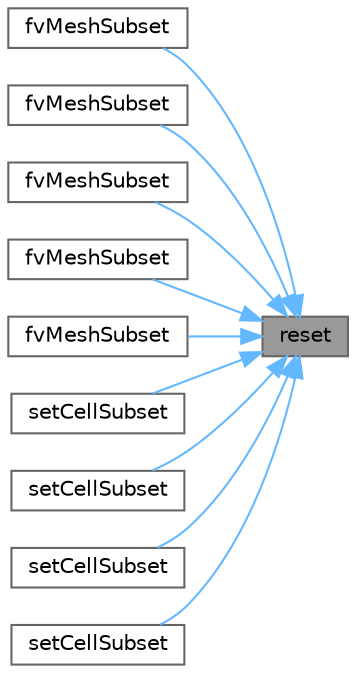 digraph "reset"
{
 // LATEX_PDF_SIZE
  bgcolor="transparent";
  edge [fontname=Helvetica,fontsize=10,labelfontname=Helvetica,labelfontsize=10];
  node [fontname=Helvetica,fontsize=10,shape=box,height=0.2,width=0.4];
  rankdir="RL";
  Node1 [id="Node000001",label="reset",height=0.2,width=0.4,color="gray40", fillcolor="grey60", style="filled", fontcolor="black",tooltip=" "];
  Node1 -> Node2 [id="edge1_Node000001_Node000002",dir="back",color="steelblue1",style="solid",tooltip=" "];
  Node2 [id="Node000002",label="fvMeshSubset",height=0.2,width=0.4,color="grey40", fillcolor="white", style="filled",URL="$classFoam_1_1fvMeshSubset.html#a46709381030d469c50d2517e84b8c829",tooltip=" "];
  Node1 -> Node3 [id="edge2_Node000001_Node000003",dir="back",color="steelblue1",style="solid",tooltip=" "];
  Node3 [id="Node000003",label="fvMeshSubset",height=0.2,width=0.4,color="grey40", fillcolor="white", style="filled",URL="$classFoam_1_1fvMeshSubset.html#a3c7189a3b799b1b87e3d7d84a01d2650",tooltip=" "];
  Node1 -> Node4 [id="edge3_Node000001_Node000004",dir="back",color="steelblue1",style="solid",tooltip=" "];
  Node4 [id="Node000004",label="fvMeshSubset",height=0.2,width=0.4,color="grey40", fillcolor="white", style="filled",URL="$classFoam_1_1fvMeshSubset.html#a13481268c54fc7bfa0538e92ec8a450e",tooltip=" "];
  Node1 -> Node5 [id="edge4_Node000001_Node000005",dir="back",color="steelblue1",style="solid",tooltip=" "];
  Node5 [id="Node000005",label="fvMeshSubset",height=0.2,width=0.4,color="grey40", fillcolor="white", style="filled",URL="$classFoam_1_1fvMeshSubset.html#a396d8f5d30df38eb0def95f1fe996704",tooltip=" "];
  Node1 -> Node6 [id="edge5_Node000001_Node000006",dir="back",color="steelblue1",style="solid",tooltip=" "];
  Node6 [id="Node000006",label="fvMeshSubset",height=0.2,width=0.4,color="grey40", fillcolor="white", style="filled",URL="$classFoam_1_1fvMeshSubset.html#ab579c69a966ec93468d056447ffe1a26",tooltip=" "];
  Node1 -> Node7 [id="edge6_Node000001_Node000007",dir="back",color="steelblue1",style="solid",tooltip=" "];
  Node7 [id="Node000007",label="setCellSubset",height=0.2,width=0.4,color="grey40", fillcolor="white", style="filled",URL="$classFoam_1_1fvMeshSubset.html#a3fbd5d40e73e6c6b982b82e6c624e93c",tooltip=" "];
  Node1 -> Node8 [id="edge7_Node000001_Node000008",dir="back",color="steelblue1",style="solid",tooltip=" "];
  Node8 [id="Node000008",label="setCellSubset",height=0.2,width=0.4,color="grey40", fillcolor="white", style="filled",URL="$classFoam_1_1fvMeshSubset.html#a0457f374b50348cea770f7798dec2611",tooltip=" "];
  Node1 -> Node9 [id="edge8_Node000001_Node000009",dir="back",color="steelblue1",style="solid",tooltip=" "];
  Node9 [id="Node000009",label="setCellSubset",height=0.2,width=0.4,color="grey40", fillcolor="white", style="filled",URL="$classFoam_1_1fvMeshSubset.html#a2166b7189dfc53262a921870286eabcf",tooltip=" "];
  Node1 -> Node10 [id="edge9_Node000001_Node000010",dir="back",color="steelblue1",style="solid",tooltip=" "];
  Node10 [id="Node000010",label="setCellSubset",height=0.2,width=0.4,color="grey40", fillcolor="white", style="filled",URL="$classFoam_1_1fvMeshSubset.html#abc480a45ca701dc3bbc7b862c1266f57",tooltip=" "];
}

